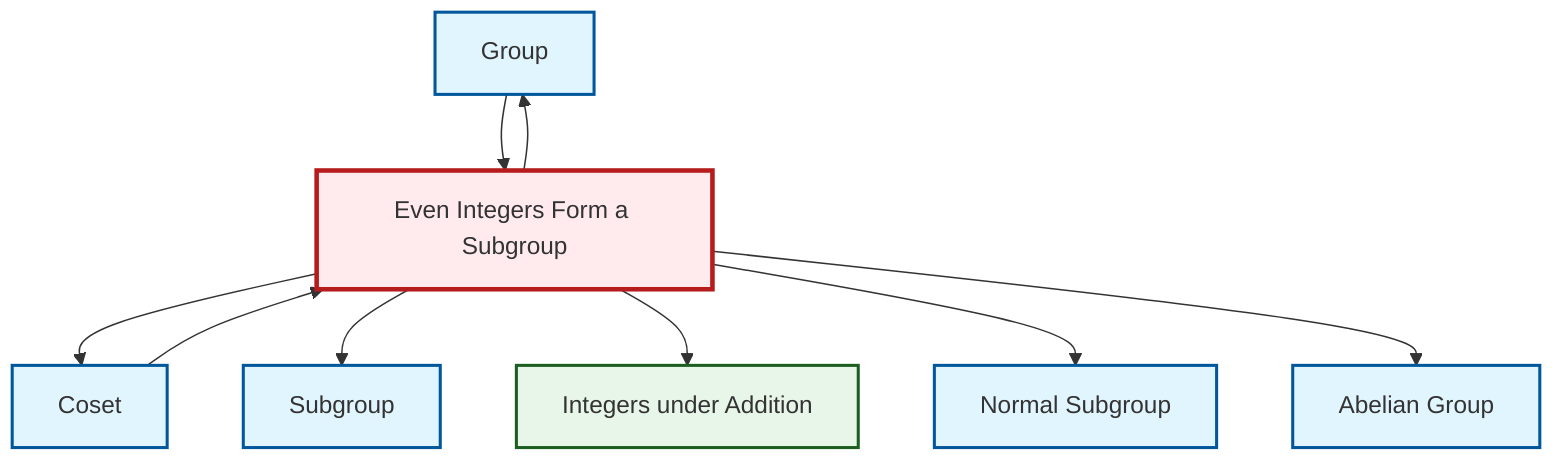 graph TD
    classDef definition fill:#e1f5fe,stroke:#01579b,stroke-width:2px
    classDef theorem fill:#f3e5f5,stroke:#4a148c,stroke-width:2px
    classDef axiom fill:#fff3e0,stroke:#e65100,stroke-width:2px
    classDef example fill:#e8f5e9,stroke:#1b5e20,stroke-width:2px
    classDef current fill:#ffebee,stroke:#b71c1c,stroke-width:3px
    def-group["Group"]:::definition
    def-abelian-group["Abelian Group"]:::definition
    ex-even-integers-subgroup["Even Integers Form a Subgroup"]:::example
    def-subgroup["Subgroup"]:::definition
    def-coset["Coset"]:::definition
    ex-integers-addition["Integers under Addition"]:::example
    def-normal-subgroup["Normal Subgroup"]:::definition
    ex-even-integers-subgroup --> def-coset
    ex-even-integers-subgroup --> def-subgroup
    ex-even-integers-subgroup --> ex-integers-addition
    def-group --> ex-even-integers-subgroup
    def-coset --> ex-even-integers-subgroup
    ex-even-integers-subgroup --> def-normal-subgroup
    ex-even-integers-subgroup --> def-group
    ex-even-integers-subgroup --> def-abelian-group
    class ex-even-integers-subgroup current
